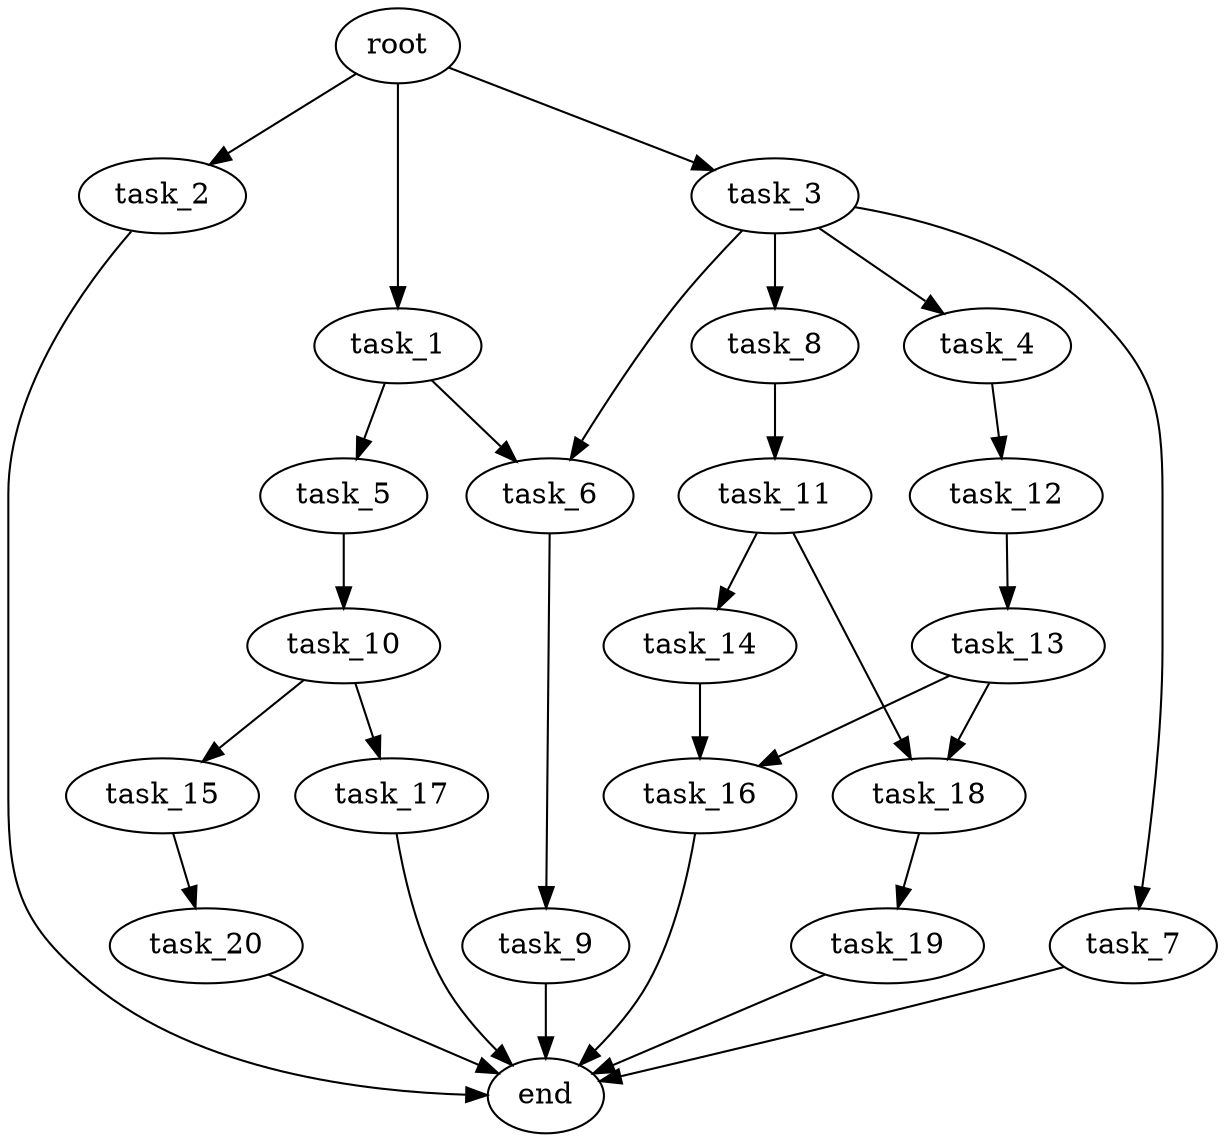digraph G {
  root [size="0.000000e+00"];
  task_1 [size="7.236082e+09"];
  task_2 [size="7.929249e+09"];
  task_3 [size="1.729852e+09"];
  task_4 [size="8.257227e+09"];
  task_5 [size="6.896261e+09"];
  task_6 [size="5.762748e+09"];
  task_7 [size="9.076649e+09"];
  task_8 [size="5.952717e+09"];
  task_9 [size="3.004632e+09"];
  task_10 [size="7.308163e+09"];
  task_11 [size="5.763261e+09"];
  task_12 [size="7.856955e+08"];
  task_13 [size="5.601712e+08"];
  task_14 [size="7.709244e+09"];
  task_15 [size="3.479954e+09"];
  task_16 [size="8.171600e+09"];
  task_17 [size="4.165801e+09"];
  task_18 [size="8.678443e+09"];
  task_19 [size="8.697995e+09"];
  task_20 [size="2.267950e+09"];
  end [size="0.000000e+00"];

  root -> task_1 [size="1.000000e-12"];
  root -> task_2 [size="1.000000e-12"];
  root -> task_3 [size="1.000000e-12"];
  task_1 -> task_5 [size="6.896261e+08"];
  task_1 -> task_6 [size="2.881374e+08"];
  task_2 -> end [size="1.000000e-12"];
  task_3 -> task_4 [size="8.257227e+08"];
  task_3 -> task_6 [size="2.881374e+08"];
  task_3 -> task_7 [size="9.076649e+08"];
  task_3 -> task_8 [size="5.952717e+08"];
  task_4 -> task_12 [size="7.856955e+07"];
  task_5 -> task_10 [size="7.308163e+08"];
  task_6 -> task_9 [size="3.004632e+08"];
  task_7 -> end [size="1.000000e-12"];
  task_8 -> task_11 [size="5.763261e+08"];
  task_9 -> end [size="1.000000e-12"];
  task_10 -> task_15 [size="3.479954e+08"];
  task_10 -> task_17 [size="4.165801e+08"];
  task_11 -> task_14 [size="7.709244e+08"];
  task_11 -> task_18 [size="4.339222e+08"];
  task_12 -> task_13 [size="5.601712e+07"];
  task_13 -> task_16 [size="4.085800e+08"];
  task_13 -> task_18 [size="4.339222e+08"];
  task_14 -> task_16 [size="4.085800e+08"];
  task_15 -> task_20 [size="2.267950e+08"];
  task_16 -> end [size="1.000000e-12"];
  task_17 -> end [size="1.000000e-12"];
  task_18 -> task_19 [size="8.697995e+08"];
  task_19 -> end [size="1.000000e-12"];
  task_20 -> end [size="1.000000e-12"];
}
